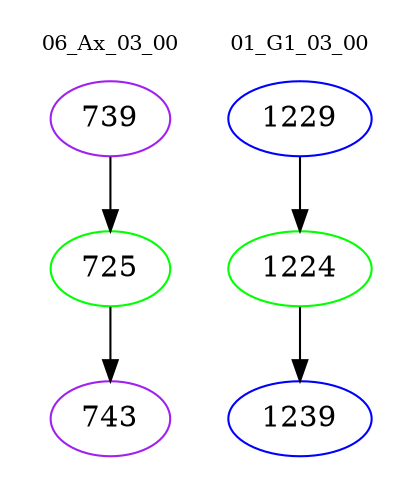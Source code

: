 digraph{
subgraph cluster_0 {
color = white
label = "06_Ax_03_00";
fontsize=10;
T0_739 [label="739", color="purple"]
T0_739 -> T0_725 [color="black"]
T0_725 [label="725", color="green"]
T0_725 -> T0_743 [color="black"]
T0_743 [label="743", color="purple"]
}
subgraph cluster_1 {
color = white
label = "01_G1_03_00";
fontsize=10;
T1_1229 [label="1229", color="blue"]
T1_1229 -> T1_1224 [color="black"]
T1_1224 [label="1224", color="green"]
T1_1224 -> T1_1239 [color="black"]
T1_1239 [label="1239", color="blue"]
}
}
